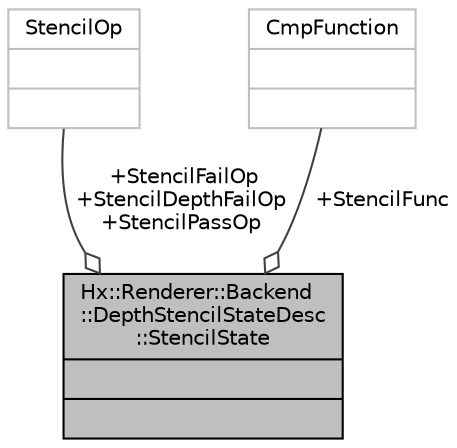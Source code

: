 digraph "Hx::Renderer::Backend::DepthStencilStateDesc::StencilState"
{
  edge [fontname="Helvetica",fontsize="10",labelfontname="Helvetica",labelfontsize="10"];
  node [fontname="Helvetica",fontsize="10",shape=record];
  Node1 [label="{Hx::Renderer::Backend\l::DepthStencilStateDesc\l::StencilState\n||}",height=0.2,width=0.4,color="black", fillcolor="grey75", style="filled", fontcolor="black"];
  Node2 -> Node1 [color="grey25",fontsize="10",style="solid",label=" +StencilFailOp\n+StencilDepthFailOp\n+StencilPassOp" ,arrowhead="odiamond",fontname="Helvetica"];
  Node2 [label="{StencilOp\n||}",height=0.2,width=0.4,color="grey75", fillcolor="white", style="filled"];
  Node3 -> Node1 [color="grey25",fontsize="10",style="solid",label=" +StencilFunc" ,arrowhead="odiamond",fontname="Helvetica"];
  Node3 [label="{CmpFunction\n||}",height=0.2,width=0.4,color="grey75", fillcolor="white", style="filled"];
}
